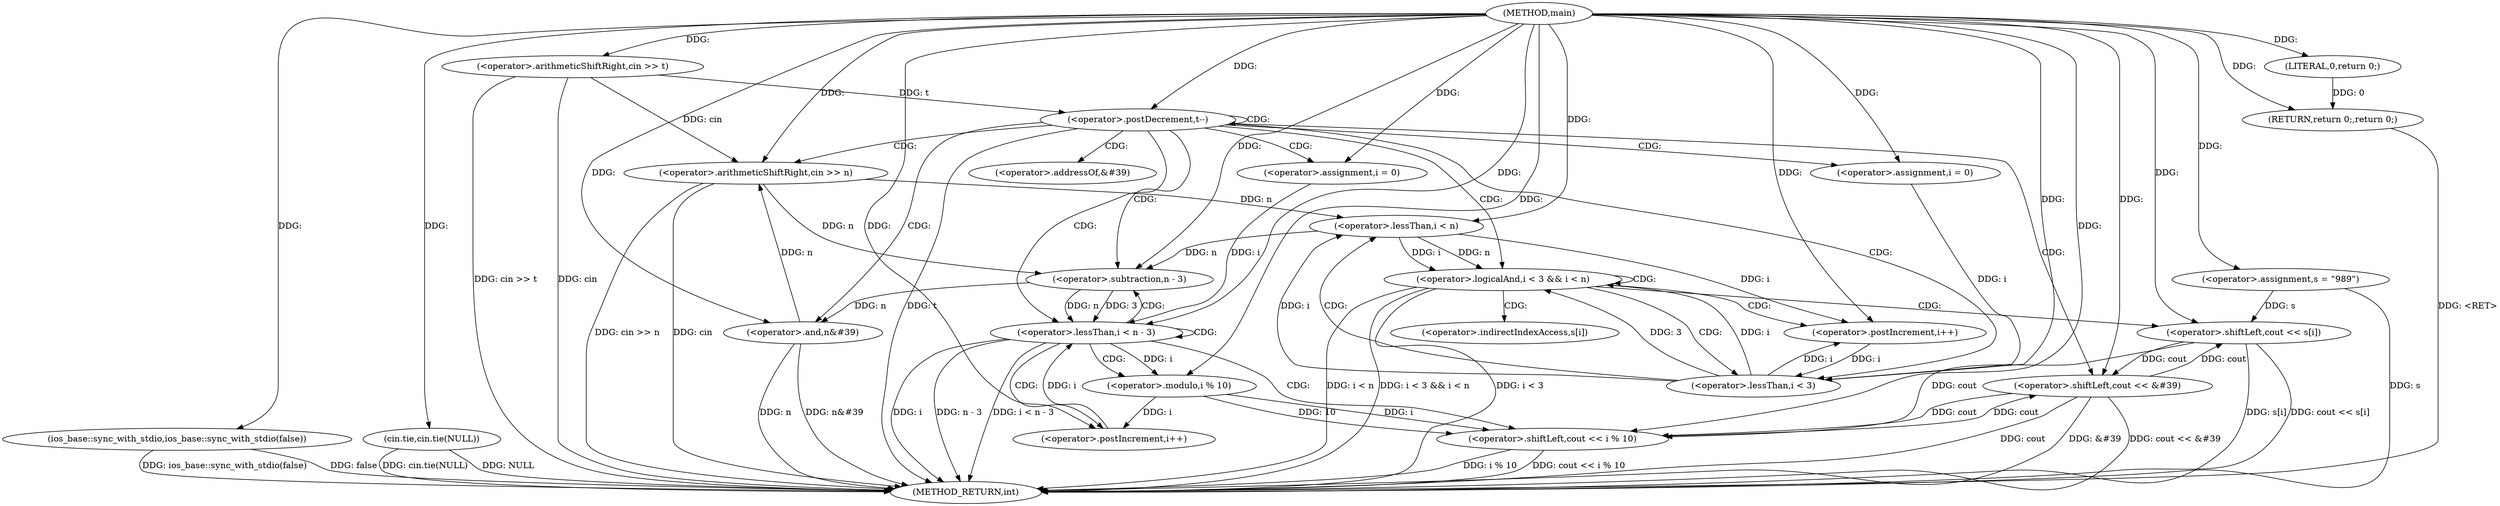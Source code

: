digraph "main" {  
"1000101" [label = "(METHOD,main)" ]
"1000167" [label = "(METHOD_RETURN,int)" ]
"1000103" [label = "(ios_base::sync_with_stdio,ios_base::sync_with_stdio(false))" ]
"1000105" [label = "(cin.tie,cin.tie(NULL))" ]
"1000110" [label = "(<operator>.arithmeticShiftRight,cin >> t)" ]
"1000114" [label = "(<operator>.assignment,s = \"989\")" ]
"1000165" [label = "(RETURN,return 0;,return 0;)" ]
"1000118" [label = "(<operator>.postDecrement,t--)" ]
"1000166" [label = "(LITERAL,0,return 0;)" ]
"1000121" [label = "(<operator>.arithmeticShiftRight,cin >> n)" ]
"1000158" [label = "(<operator>.shiftLeft,cout << &#39)" ]
"1000162" [label = "(<operator>.and,n&#39)" ]
"1000125" [label = "(<operator>.assignment,i = 0)" ]
"1000128" [label = "(<operator>.logicalAnd,i < 3 && i < n)" ]
"1000135" [label = "(<operator>.postIncrement,i++)" ]
"1000137" [label = "(<operator>.shiftLeft,cout << s[i])" ]
"1000143" [label = "(<operator>.assignment,i = 0)" ]
"1000146" [label = "(<operator>.lessThan,i < n - 3)" ]
"1000151" [label = "(<operator>.postIncrement,i++)" ]
"1000153" [label = "(<operator>.shiftLeft,cout << i % 10)" ]
"1000129" [label = "(<operator>.lessThan,i < 3)" ]
"1000132" [label = "(<operator>.lessThan,i < n)" ]
"1000148" [label = "(<operator>.subtraction,n - 3)" ]
"1000155" [label = "(<operator>.modulo,i % 10)" ]
"1000160" [label = "(<operator>.addressOf,&#39)" ]
"1000139" [label = "(<operator>.indirectIndexAccess,s[i])" ]
  "1000165" -> "1000167"  [ label = "DDG: <RET>"] 
  "1000103" -> "1000167"  [ label = "DDG: ios_base::sync_with_stdio(false)"] 
  "1000105" -> "1000167"  [ label = "DDG: cin.tie(NULL)"] 
  "1000110" -> "1000167"  [ label = "DDG: cin"] 
  "1000110" -> "1000167"  [ label = "DDG: cin >> t"] 
  "1000114" -> "1000167"  [ label = "DDG: s"] 
  "1000118" -> "1000167"  [ label = "DDG: t"] 
  "1000121" -> "1000167"  [ label = "DDG: cin"] 
  "1000121" -> "1000167"  [ label = "DDG: cin >> n"] 
  "1000128" -> "1000167"  [ label = "DDG: i < 3"] 
  "1000128" -> "1000167"  [ label = "DDG: i < n"] 
  "1000128" -> "1000167"  [ label = "DDG: i < 3 && i < n"] 
  "1000146" -> "1000167"  [ label = "DDG: i"] 
  "1000146" -> "1000167"  [ label = "DDG: n - 3"] 
  "1000146" -> "1000167"  [ label = "DDG: i < n - 3"] 
  "1000158" -> "1000167"  [ label = "DDG: cout"] 
  "1000158" -> "1000167"  [ label = "DDG: &#39"] 
  "1000158" -> "1000167"  [ label = "DDG: cout << &#39"] 
  "1000162" -> "1000167"  [ label = "DDG: n"] 
  "1000162" -> "1000167"  [ label = "DDG: n&#39"] 
  "1000153" -> "1000167"  [ label = "DDG: i % 10"] 
  "1000153" -> "1000167"  [ label = "DDG: cout << i % 10"] 
  "1000137" -> "1000167"  [ label = "DDG: s[i]"] 
  "1000137" -> "1000167"  [ label = "DDG: cout << s[i]"] 
  "1000103" -> "1000167"  [ label = "DDG: false"] 
  "1000105" -> "1000167"  [ label = "DDG: NULL"] 
  "1000101" -> "1000114"  [ label = "DDG: "] 
  "1000166" -> "1000165"  [ label = "DDG: 0"] 
  "1000101" -> "1000165"  [ label = "DDG: "] 
  "1000101" -> "1000103"  [ label = "DDG: "] 
  "1000101" -> "1000105"  [ label = "DDG: "] 
  "1000101" -> "1000110"  [ label = "DDG: "] 
  "1000101" -> "1000166"  [ label = "DDG: "] 
  "1000110" -> "1000118"  [ label = "DDG: t"] 
  "1000101" -> "1000118"  [ label = "DDG: "] 
  "1000110" -> "1000121"  [ label = "DDG: cin"] 
  "1000101" -> "1000121"  [ label = "DDG: "] 
  "1000162" -> "1000121"  [ label = "DDG: n"] 
  "1000101" -> "1000125"  [ label = "DDG: "] 
  "1000101" -> "1000143"  [ label = "DDG: "] 
  "1000153" -> "1000158"  [ label = "DDG: cout"] 
  "1000137" -> "1000158"  [ label = "DDG: cout"] 
  "1000101" -> "1000158"  [ label = "DDG: "] 
  "1000148" -> "1000162"  [ label = "DDG: n"] 
  "1000101" -> "1000162"  [ label = "DDG: "] 
  "1000129" -> "1000128"  [ label = "DDG: i"] 
  "1000129" -> "1000128"  [ label = "DDG: 3"] 
  "1000132" -> "1000128"  [ label = "DDG: i"] 
  "1000132" -> "1000128"  [ label = "DDG: n"] 
  "1000129" -> "1000135"  [ label = "DDG: i"] 
  "1000132" -> "1000135"  [ label = "DDG: i"] 
  "1000101" -> "1000135"  [ label = "DDG: "] 
  "1000158" -> "1000137"  [ label = "DDG: cout"] 
  "1000101" -> "1000137"  [ label = "DDG: "] 
  "1000114" -> "1000137"  [ label = "DDG: s"] 
  "1000143" -> "1000146"  [ label = "DDG: i"] 
  "1000151" -> "1000146"  [ label = "DDG: i"] 
  "1000101" -> "1000146"  [ label = "DDG: "] 
  "1000148" -> "1000146"  [ label = "DDG: 3"] 
  "1000148" -> "1000146"  [ label = "DDG: n"] 
  "1000155" -> "1000151"  [ label = "DDG: i"] 
  "1000101" -> "1000151"  [ label = "DDG: "] 
  "1000158" -> "1000153"  [ label = "DDG: cout"] 
  "1000137" -> "1000153"  [ label = "DDG: cout"] 
  "1000101" -> "1000153"  [ label = "DDG: "] 
  "1000155" -> "1000153"  [ label = "DDG: i"] 
  "1000155" -> "1000153"  [ label = "DDG: 10"] 
  "1000125" -> "1000129"  [ label = "DDG: i"] 
  "1000135" -> "1000129"  [ label = "DDG: i"] 
  "1000101" -> "1000129"  [ label = "DDG: "] 
  "1000129" -> "1000132"  [ label = "DDG: i"] 
  "1000101" -> "1000132"  [ label = "DDG: "] 
  "1000121" -> "1000132"  [ label = "DDG: n"] 
  "1000121" -> "1000148"  [ label = "DDG: n"] 
  "1000132" -> "1000148"  [ label = "DDG: n"] 
  "1000101" -> "1000148"  [ label = "DDG: "] 
  "1000146" -> "1000155"  [ label = "DDG: i"] 
  "1000101" -> "1000155"  [ label = "DDG: "] 
  "1000118" -> "1000121"  [ label = "CDG: "] 
  "1000118" -> "1000125"  [ label = "CDG: "] 
  "1000118" -> "1000143"  [ label = "CDG: "] 
  "1000118" -> "1000158"  [ label = "CDG: "] 
  "1000118" -> "1000128"  [ label = "CDG: "] 
  "1000118" -> "1000129"  [ label = "CDG: "] 
  "1000118" -> "1000160"  [ label = "CDG: "] 
  "1000118" -> "1000148"  [ label = "CDG: "] 
  "1000118" -> "1000146"  [ label = "CDG: "] 
  "1000118" -> "1000162"  [ label = "CDG: "] 
  "1000118" -> "1000118"  [ label = "CDG: "] 
  "1000128" -> "1000128"  [ label = "CDG: "] 
  "1000128" -> "1000137"  [ label = "CDG: "] 
  "1000128" -> "1000129"  [ label = "CDG: "] 
  "1000128" -> "1000139"  [ label = "CDG: "] 
  "1000128" -> "1000135"  [ label = "CDG: "] 
  "1000146" -> "1000153"  [ label = "CDG: "] 
  "1000146" -> "1000155"  [ label = "CDG: "] 
  "1000146" -> "1000151"  [ label = "CDG: "] 
  "1000146" -> "1000148"  [ label = "CDG: "] 
  "1000146" -> "1000146"  [ label = "CDG: "] 
  "1000129" -> "1000132"  [ label = "CDG: "] 
}
